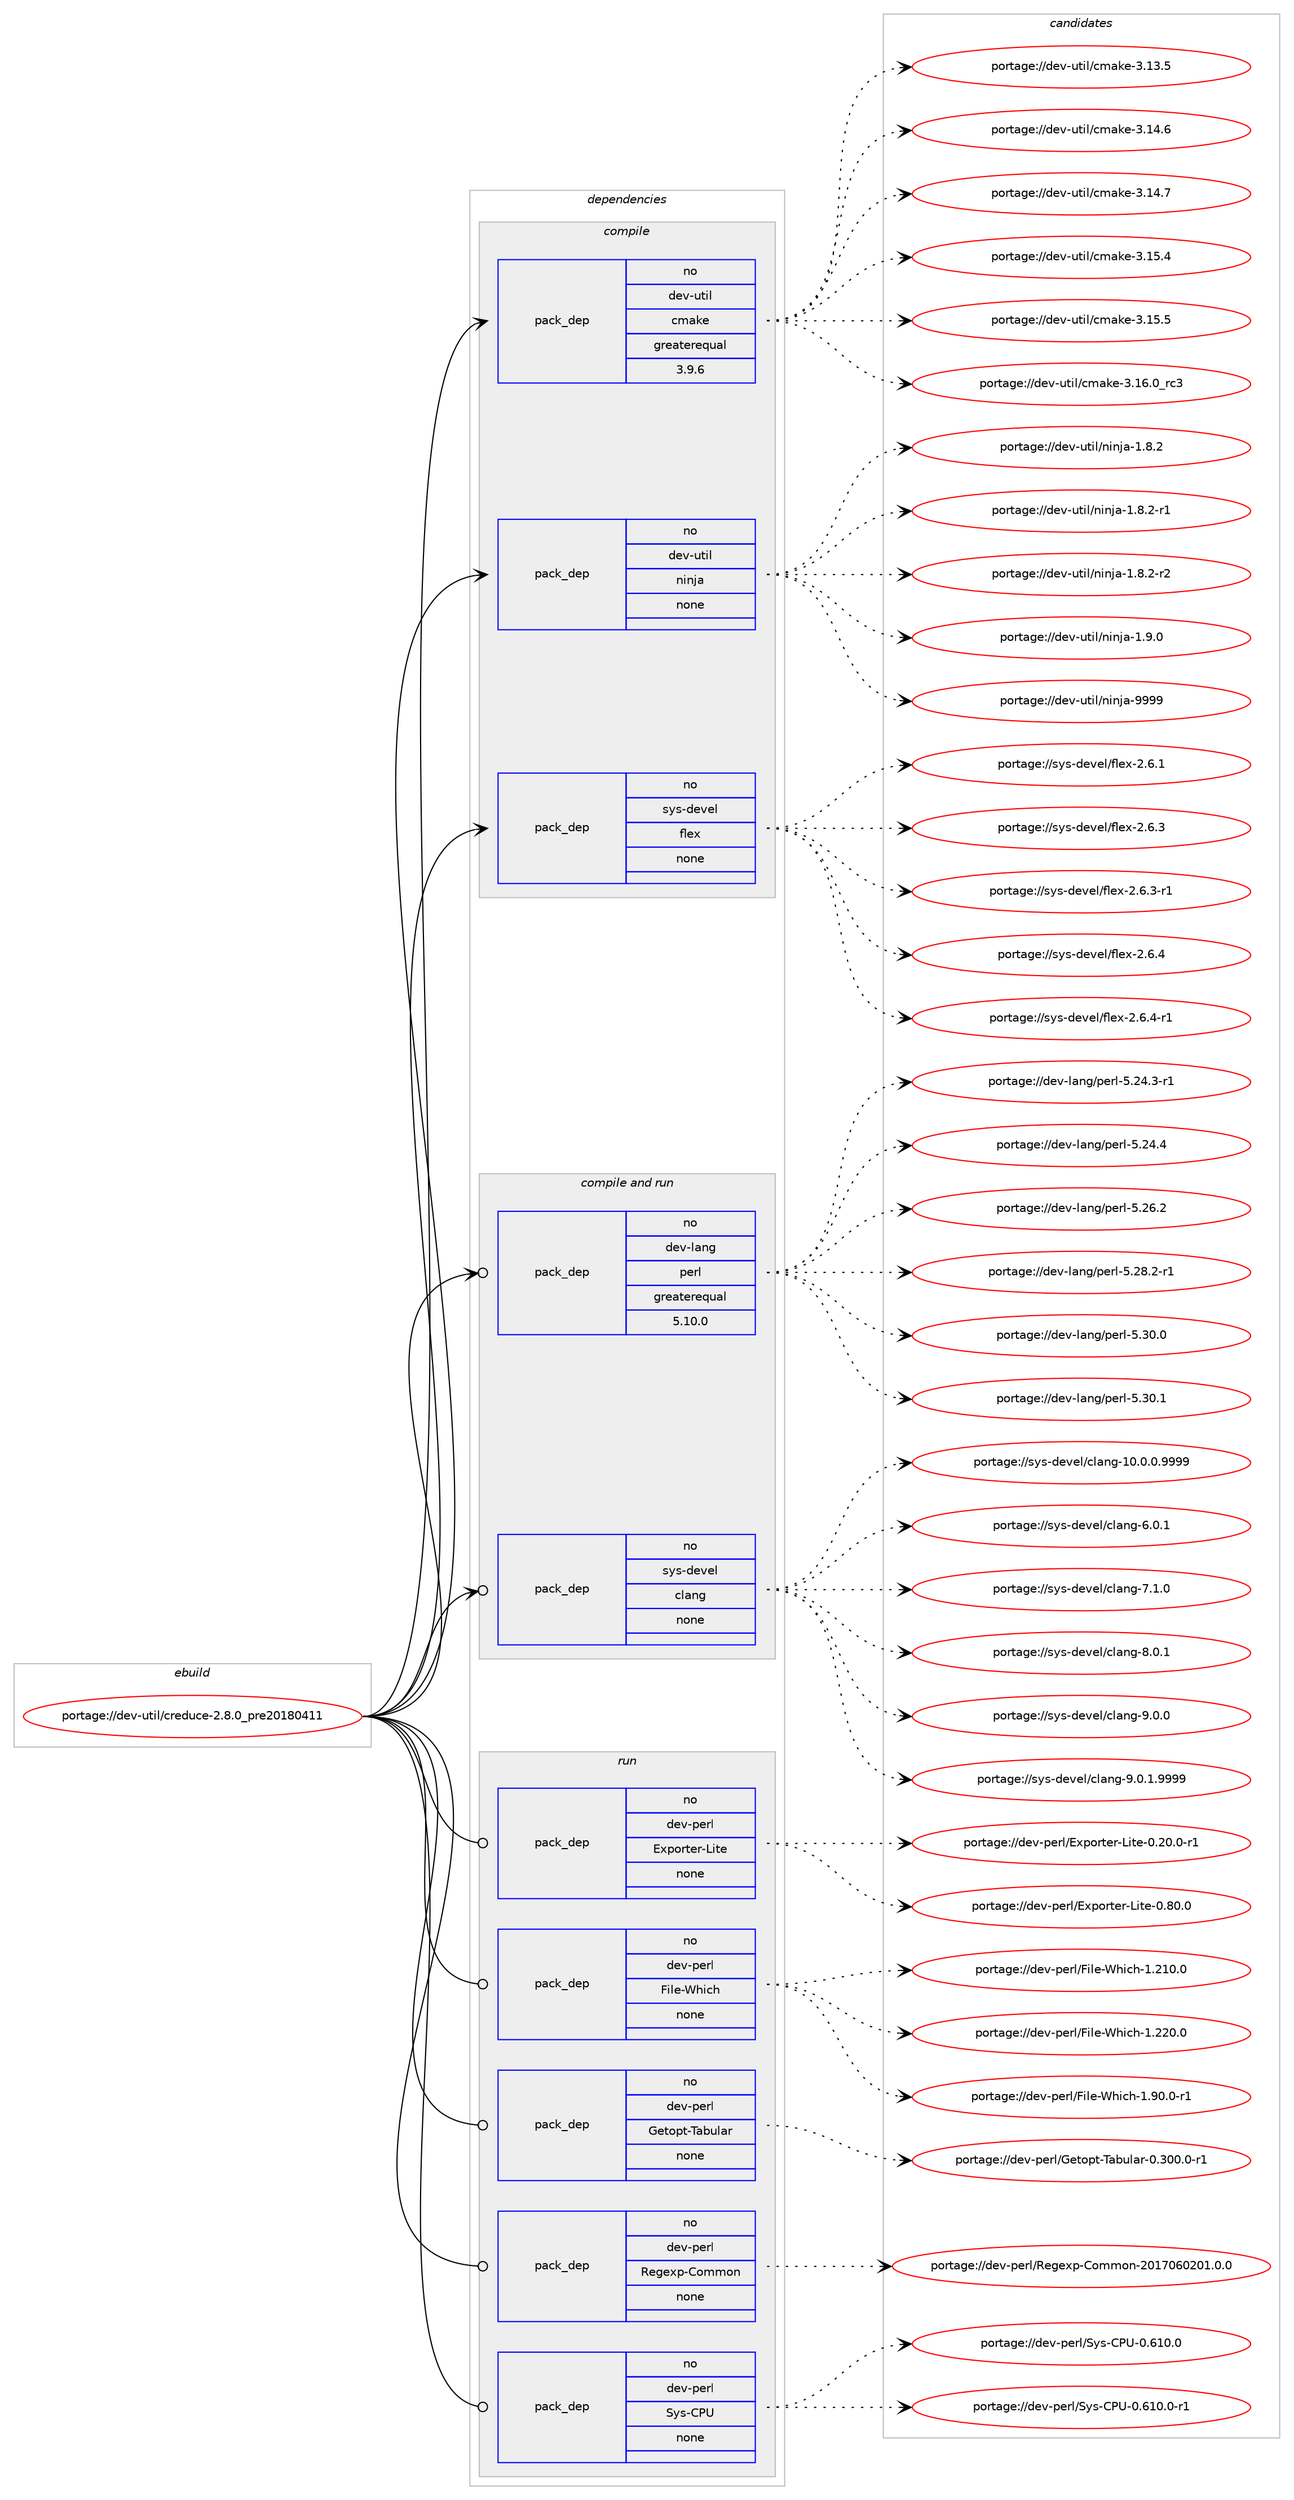 digraph prolog {

# *************
# Graph options
# *************

newrank=true;
concentrate=true;
compound=true;
graph [rankdir=LR,fontname=Helvetica,fontsize=10,ranksep=1.5];#, ranksep=2.5, nodesep=0.2];
edge  [arrowhead=vee];
node  [fontname=Helvetica,fontsize=10];

# **********
# The ebuild
# **********

subgraph cluster_leftcol {
color=gray;
label=<<i>ebuild</i>>;
id [label="portage://dev-util/creduce-2.8.0_pre20180411", color=red, width=4, href="../dev-util/creduce-2.8.0_pre20180411.svg"];
}

# ****************
# The dependencies
# ****************

subgraph cluster_midcol {
color=gray;
label=<<i>dependencies</i>>;
subgraph cluster_compile {
fillcolor="#eeeeee";
style=filled;
label=<<i>compile</i>>;
subgraph pack186303 {
dependency260651 [label=<<TABLE BORDER="0" CELLBORDER="1" CELLSPACING="0" CELLPADDING="4" WIDTH="220"><TR><TD ROWSPAN="6" CELLPADDING="30">pack_dep</TD></TR><TR><TD WIDTH="110">no</TD></TR><TR><TD>dev-util</TD></TR><TR><TD>cmake</TD></TR><TR><TD>greaterequal</TD></TR><TR><TD>3.9.6</TD></TR></TABLE>>, shape=none, color=blue];
}
id:e -> dependency260651:w [weight=20,style="solid",arrowhead="vee"];
subgraph pack186304 {
dependency260652 [label=<<TABLE BORDER="0" CELLBORDER="1" CELLSPACING="0" CELLPADDING="4" WIDTH="220"><TR><TD ROWSPAN="6" CELLPADDING="30">pack_dep</TD></TR><TR><TD WIDTH="110">no</TD></TR><TR><TD>dev-util</TD></TR><TR><TD>ninja</TD></TR><TR><TD>none</TD></TR><TR><TD></TD></TR></TABLE>>, shape=none, color=blue];
}
id:e -> dependency260652:w [weight=20,style="solid",arrowhead="vee"];
subgraph pack186305 {
dependency260653 [label=<<TABLE BORDER="0" CELLBORDER="1" CELLSPACING="0" CELLPADDING="4" WIDTH="220"><TR><TD ROWSPAN="6" CELLPADDING="30">pack_dep</TD></TR><TR><TD WIDTH="110">no</TD></TR><TR><TD>sys-devel</TD></TR><TR><TD>flex</TD></TR><TR><TD>none</TD></TR><TR><TD></TD></TR></TABLE>>, shape=none, color=blue];
}
id:e -> dependency260653:w [weight=20,style="solid",arrowhead="vee"];
}
subgraph cluster_compileandrun {
fillcolor="#eeeeee";
style=filled;
label=<<i>compile and run</i>>;
subgraph pack186306 {
dependency260654 [label=<<TABLE BORDER="0" CELLBORDER="1" CELLSPACING="0" CELLPADDING="4" WIDTH="220"><TR><TD ROWSPAN="6" CELLPADDING="30">pack_dep</TD></TR><TR><TD WIDTH="110">no</TD></TR><TR><TD>dev-lang</TD></TR><TR><TD>perl</TD></TR><TR><TD>greaterequal</TD></TR><TR><TD>5.10.0</TD></TR></TABLE>>, shape=none, color=blue];
}
id:e -> dependency260654:w [weight=20,style="solid",arrowhead="odotvee"];
subgraph pack186307 {
dependency260655 [label=<<TABLE BORDER="0" CELLBORDER="1" CELLSPACING="0" CELLPADDING="4" WIDTH="220"><TR><TD ROWSPAN="6" CELLPADDING="30">pack_dep</TD></TR><TR><TD WIDTH="110">no</TD></TR><TR><TD>sys-devel</TD></TR><TR><TD>clang</TD></TR><TR><TD>none</TD></TR><TR><TD></TD></TR></TABLE>>, shape=none, color=blue];
}
id:e -> dependency260655:w [weight=20,style="solid",arrowhead="odotvee"];
}
subgraph cluster_run {
fillcolor="#eeeeee";
style=filled;
label=<<i>run</i>>;
subgraph pack186308 {
dependency260656 [label=<<TABLE BORDER="0" CELLBORDER="1" CELLSPACING="0" CELLPADDING="4" WIDTH="220"><TR><TD ROWSPAN="6" CELLPADDING="30">pack_dep</TD></TR><TR><TD WIDTH="110">no</TD></TR><TR><TD>dev-perl</TD></TR><TR><TD>Exporter-Lite</TD></TR><TR><TD>none</TD></TR><TR><TD></TD></TR></TABLE>>, shape=none, color=blue];
}
id:e -> dependency260656:w [weight=20,style="solid",arrowhead="odot"];
subgraph pack186309 {
dependency260657 [label=<<TABLE BORDER="0" CELLBORDER="1" CELLSPACING="0" CELLPADDING="4" WIDTH="220"><TR><TD ROWSPAN="6" CELLPADDING="30">pack_dep</TD></TR><TR><TD WIDTH="110">no</TD></TR><TR><TD>dev-perl</TD></TR><TR><TD>File-Which</TD></TR><TR><TD>none</TD></TR><TR><TD></TD></TR></TABLE>>, shape=none, color=blue];
}
id:e -> dependency260657:w [weight=20,style="solid",arrowhead="odot"];
subgraph pack186310 {
dependency260658 [label=<<TABLE BORDER="0" CELLBORDER="1" CELLSPACING="0" CELLPADDING="4" WIDTH="220"><TR><TD ROWSPAN="6" CELLPADDING="30">pack_dep</TD></TR><TR><TD WIDTH="110">no</TD></TR><TR><TD>dev-perl</TD></TR><TR><TD>Getopt-Tabular</TD></TR><TR><TD>none</TD></TR><TR><TD></TD></TR></TABLE>>, shape=none, color=blue];
}
id:e -> dependency260658:w [weight=20,style="solid",arrowhead="odot"];
subgraph pack186311 {
dependency260659 [label=<<TABLE BORDER="0" CELLBORDER="1" CELLSPACING="0" CELLPADDING="4" WIDTH="220"><TR><TD ROWSPAN="6" CELLPADDING="30">pack_dep</TD></TR><TR><TD WIDTH="110">no</TD></TR><TR><TD>dev-perl</TD></TR><TR><TD>Regexp-Common</TD></TR><TR><TD>none</TD></TR><TR><TD></TD></TR></TABLE>>, shape=none, color=blue];
}
id:e -> dependency260659:w [weight=20,style="solid",arrowhead="odot"];
subgraph pack186312 {
dependency260660 [label=<<TABLE BORDER="0" CELLBORDER="1" CELLSPACING="0" CELLPADDING="4" WIDTH="220"><TR><TD ROWSPAN="6" CELLPADDING="30">pack_dep</TD></TR><TR><TD WIDTH="110">no</TD></TR><TR><TD>dev-perl</TD></TR><TR><TD>Sys-CPU</TD></TR><TR><TD>none</TD></TR><TR><TD></TD></TR></TABLE>>, shape=none, color=blue];
}
id:e -> dependency260660:w [weight=20,style="solid",arrowhead="odot"];
}
}

# **************
# The candidates
# **************

subgraph cluster_choices {
rank=same;
color=gray;
label=<<i>candidates</i>>;

subgraph choice186303 {
color=black;
nodesep=1;
choiceportage1001011184511711610510847991099710710145514649514653 [label="portage://dev-util/cmake-3.13.5", color=red, width=4,href="../dev-util/cmake-3.13.5.svg"];
choiceportage1001011184511711610510847991099710710145514649524654 [label="portage://dev-util/cmake-3.14.6", color=red, width=4,href="../dev-util/cmake-3.14.6.svg"];
choiceportage1001011184511711610510847991099710710145514649524655 [label="portage://dev-util/cmake-3.14.7", color=red, width=4,href="../dev-util/cmake-3.14.7.svg"];
choiceportage1001011184511711610510847991099710710145514649534652 [label="portage://dev-util/cmake-3.15.4", color=red, width=4,href="../dev-util/cmake-3.15.4.svg"];
choiceportage1001011184511711610510847991099710710145514649534653 [label="portage://dev-util/cmake-3.15.5", color=red, width=4,href="../dev-util/cmake-3.15.5.svg"];
choiceportage1001011184511711610510847991099710710145514649544648951149951 [label="portage://dev-util/cmake-3.16.0_rc3", color=red, width=4,href="../dev-util/cmake-3.16.0_rc3.svg"];
dependency260651:e -> choiceportage1001011184511711610510847991099710710145514649514653:w [style=dotted,weight="100"];
dependency260651:e -> choiceportage1001011184511711610510847991099710710145514649524654:w [style=dotted,weight="100"];
dependency260651:e -> choiceportage1001011184511711610510847991099710710145514649524655:w [style=dotted,weight="100"];
dependency260651:e -> choiceportage1001011184511711610510847991099710710145514649534652:w [style=dotted,weight="100"];
dependency260651:e -> choiceportage1001011184511711610510847991099710710145514649534653:w [style=dotted,weight="100"];
dependency260651:e -> choiceportage1001011184511711610510847991099710710145514649544648951149951:w [style=dotted,weight="100"];
}
subgraph choice186304 {
color=black;
nodesep=1;
choiceportage100101118451171161051084711010511010697454946564650 [label="portage://dev-util/ninja-1.8.2", color=red, width=4,href="../dev-util/ninja-1.8.2.svg"];
choiceportage1001011184511711610510847110105110106974549465646504511449 [label="portage://dev-util/ninja-1.8.2-r1", color=red, width=4,href="../dev-util/ninja-1.8.2-r1.svg"];
choiceportage1001011184511711610510847110105110106974549465646504511450 [label="portage://dev-util/ninja-1.8.2-r2", color=red, width=4,href="../dev-util/ninja-1.8.2-r2.svg"];
choiceportage100101118451171161051084711010511010697454946574648 [label="portage://dev-util/ninja-1.9.0", color=red, width=4,href="../dev-util/ninja-1.9.0.svg"];
choiceportage1001011184511711610510847110105110106974557575757 [label="portage://dev-util/ninja-9999", color=red, width=4,href="../dev-util/ninja-9999.svg"];
dependency260652:e -> choiceportage100101118451171161051084711010511010697454946564650:w [style=dotted,weight="100"];
dependency260652:e -> choiceportage1001011184511711610510847110105110106974549465646504511449:w [style=dotted,weight="100"];
dependency260652:e -> choiceportage1001011184511711610510847110105110106974549465646504511450:w [style=dotted,weight="100"];
dependency260652:e -> choiceportage100101118451171161051084711010511010697454946574648:w [style=dotted,weight="100"];
dependency260652:e -> choiceportage1001011184511711610510847110105110106974557575757:w [style=dotted,weight="100"];
}
subgraph choice186305 {
color=black;
nodesep=1;
choiceportage1151211154510010111810110847102108101120455046544649 [label="portage://sys-devel/flex-2.6.1", color=red, width=4,href="../sys-devel/flex-2.6.1.svg"];
choiceportage1151211154510010111810110847102108101120455046544651 [label="portage://sys-devel/flex-2.6.3", color=red, width=4,href="../sys-devel/flex-2.6.3.svg"];
choiceportage11512111545100101118101108471021081011204550465446514511449 [label="portage://sys-devel/flex-2.6.3-r1", color=red, width=4,href="../sys-devel/flex-2.6.3-r1.svg"];
choiceportage1151211154510010111810110847102108101120455046544652 [label="portage://sys-devel/flex-2.6.4", color=red, width=4,href="../sys-devel/flex-2.6.4.svg"];
choiceportage11512111545100101118101108471021081011204550465446524511449 [label="portage://sys-devel/flex-2.6.4-r1", color=red, width=4,href="../sys-devel/flex-2.6.4-r1.svg"];
dependency260653:e -> choiceportage1151211154510010111810110847102108101120455046544649:w [style=dotted,weight="100"];
dependency260653:e -> choiceportage1151211154510010111810110847102108101120455046544651:w [style=dotted,weight="100"];
dependency260653:e -> choiceportage11512111545100101118101108471021081011204550465446514511449:w [style=dotted,weight="100"];
dependency260653:e -> choiceportage1151211154510010111810110847102108101120455046544652:w [style=dotted,weight="100"];
dependency260653:e -> choiceportage11512111545100101118101108471021081011204550465446524511449:w [style=dotted,weight="100"];
}
subgraph choice186306 {
color=black;
nodesep=1;
choiceportage100101118451089711010347112101114108455346505246514511449 [label="portage://dev-lang/perl-5.24.3-r1", color=red, width=4,href="../dev-lang/perl-5.24.3-r1.svg"];
choiceportage10010111845108971101034711210111410845534650524652 [label="portage://dev-lang/perl-5.24.4", color=red, width=4,href="../dev-lang/perl-5.24.4.svg"];
choiceportage10010111845108971101034711210111410845534650544650 [label="portage://dev-lang/perl-5.26.2", color=red, width=4,href="../dev-lang/perl-5.26.2.svg"];
choiceportage100101118451089711010347112101114108455346505646504511449 [label="portage://dev-lang/perl-5.28.2-r1", color=red, width=4,href="../dev-lang/perl-5.28.2-r1.svg"];
choiceportage10010111845108971101034711210111410845534651484648 [label="portage://dev-lang/perl-5.30.0", color=red, width=4,href="../dev-lang/perl-5.30.0.svg"];
choiceportage10010111845108971101034711210111410845534651484649 [label="portage://dev-lang/perl-5.30.1", color=red, width=4,href="../dev-lang/perl-5.30.1.svg"];
dependency260654:e -> choiceportage100101118451089711010347112101114108455346505246514511449:w [style=dotted,weight="100"];
dependency260654:e -> choiceportage10010111845108971101034711210111410845534650524652:w [style=dotted,weight="100"];
dependency260654:e -> choiceportage10010111845108971101034711210111410845534650544650:w [style=dotted,weight="100"];
dependency260654:e -> choiceportage100101118451089711010347112101114108455346505646504511449:w [style=dotted,weight="100"];
dependency260654:e -> choiceportage10010111845108971101034711210111410845534651484648:w [style=dotted,weight="100"];
dependency260654:e -> choiceportage10010111845108971101034711210111410845534651484649:w [style=dotted,weight="100"];
}
subgraph choice186307 {
color=black;
nodesep=1;
choiceportage11512111545100101118101108479910897110103454948464846484657575757 [label="portage://sys-devel/clang-10.0.0.9999", color=red, width=4,href="../sys-devel/clang-10.0.0.9999.svg"];
choiceportage11512111545100101118101108479910897110103455446484649 [label="portage://sys-devel/clang-6.0.1", color=red, width=4,href="../sys-devel/clang-6.0.1.svg"];
choiceportage11512111545100101118101108479910897110103455546494648 [label="portage://sys-devel/clang-7.1.0", color=red, width=4,href="../sys-devel/clang-7.1.0.svg"];
choiceportage11512111545100101118101108479910897110103455646484649 [label="portage://sys-devel/clang-8.0.1", color=red, width=4,href="../sys-devel/clang-8.0.1.svg"];
choiceportage11512111545100101118101108479910897110103455746484648 [label="portage://sys-devel/clang-9.0.0", color=red, width=4,href="../sys-devel/clang-9.0.0.svg"];
choiceportage115121115451001011181011084799108971101034557464846494657575757 [label="portage://sys-devel/clang-9.0.1.9999", color=red, width=4,href="../sys-devel/clang-9.0.1.9999.svg"];
dependency260655:e -> choiceportage11512111545100101118101108479910897110103454948464846484657575757:w [style=dotted,weight="100"];
dependency260655:e -> choiceportage11512111545100101118101108479910897110103455446484649:w [style=dotted,weight="100"];
dependency260655:e -> choiceportage11512111545100101118101108479910897110103455546494648:w [style=dotted,weight="100"];
dependency260655:e -> choiceportage11512111545100101118101108479910897110103455646484649:w [style=dotted,weight="100"];
dependency260655:e -> choiceportage11512111545100101118101108479910897110103455746484648:w [style=dotted,weight="100"];
dependency260655:e -> choiceportage115121115451001011181011084799108971101034557464846494657575757:w [style=dotted,weight="100"];
}
subgraph choice186308 {
color=black;
nodesep=1;
choiceportage1001011184511210111410847691201121111141161011144576105116101454846504846484511449 [label="portage://dev-perl/Exporter-Lite-0.20.0-r1", color=red, width=4,href="../dev-perl/Exporter-Lite-0.20.0-r1.svg"];
choiceportage100101118451121011141084769120112111114116101114457610511610145484656484648 [label="portage://dev-perl/Exporter-Lite-0.80.0", color=red, width=4,href="../dev-perl/Exporter-Lite-0.80.0.svg"];
dependency260656:e -> choiceportage1001011184511210111410847691201121111141161011144576105116101454846504846484511449:w [style=dotted,weight="100"];
dependency260656:e -> choiceportage100101118451121011141084769120112111114116101114457610511610145484656484648:w [style=dotted,weight="100"];
}
subgraph choice186309 {
color=black;
nodesep=1;
choiceportage1001011184511210111410847701051081014587104105991044549465049484648 [label="portage://dev-perl/File-Which-1.210.0", color=red, width=4,href="../dev-perl/File-Which-1.210.0.svg"];
choiceportage1001011184511210111410847701051081014587104105991044549465050484648 [label="portage://dev-perl/File-Which-1.220.0", color=red, width=4,href="../dev-perl/File-Which-1.220.0.svg"];
choiceportage100101118451121011141084770105108101458710410599104454946574846484511449 [label="portage://dev-perl/File-Which-1.90.0-r1", color=red, width=4,href="../dev-perl/File-Which-1.90.0-r1.svg"];
dependency260657:e -> choiceportage1001011184511210111410847701051081014587104105991044549465049484648:w [style=dotted,weight="100"];
dependency260657:e -> choiceportage1001011184511210111410847701051081014587104105991044549465050484648:w [style=dotted,weight="100"];
dependency260657:e -> choiceportage100101118451121011141084770105108101458710410599104454946574846484511449:w [style=dotted,weight="100"];
}
subgraph choice186310 {
color=black;
nodesep=1;
choiceportage100101118451121011141084771101116111112116458497981171089711445484651484846484511449 [label="portage://dev-perl/Getopt-Tabular-0.300.0-r1", color=red, width=4,href="../dev-perl/Getopt-Tabular-0.300.0-r1.svg"];
dependency260658:e -> choiceportage100101118451121011141084771101116111112116458497981171089711445484651484846484511449:w [style=dotted,weight="100"];
}
subgraph choice186311 {
color=black;
nodesep=1;
choiceportage1001011184511210111410847821011031011201124567111109109111110455048495548544850484946484648 [label="portage://dev-perl/Regexp-Common-2017060201.0.0", color=red, width=4,href="../dev-perl/Regexp-Common-2017060201.0.0.svg"];
dependency260659:e -> choiceportage1001011184511210111410847821011031011201124567111109109111110455048495548544850484946484648:w [style=dotted,weight="100"];
}
subgraph choice186312 {
color=black;
nodesep=1;
choiceportage100101118451121011141084783121115456780854548465449484648 [label="portage://dev-perl/Sys-CPU-0.610.0", color=red, width=4,href="../dev-perl/Sys-CPU-0.610.0.svg"];
choiceportage1001011184511210111410847831211154567808545484654494846484511449 [label="portage://dev-perl/Sys-CPU-0.610.0-r1", color=red, width=4,href="../dev-perl/Sys-CPU-0.610.0-r1.svg"];
dependency260660:e -> choiceportage100101118451121011141084783121115456780854548465449484648:w [style=dotted,weight="100"];
dependency260660:e -> choiceportage1001011184511210111410847831211154567808545484654494846484511449:w [style=dotted,weight="100"];
}
}

}

